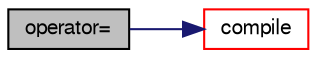 digraph "operator="
{
  bgcolor="transparent";
  edge [fontname="FreeSans",fontsize="10",labelfontname="FreeSans",labelfontsize="10"];
  node [fontname="FreeSans",fontsize="10",shape=record];
  rankdir="LR";
  Node149 [label="operator=",height=0.2,width=0.4,color="black", fillcolor="grey75", style="filled", fontcolor="black"];
  Node149 -> Node150 [color="midnightblue",fontsize="10",style="solid",fontname="FreeSans"];
  Node150 [label="compile",height=0.2,width=0.4,color="red",URL="$a28262.html#a6d9cf83140518b168e8b2fe2a46b3ec6",tooltip="Compile the regular expression. "];
}
